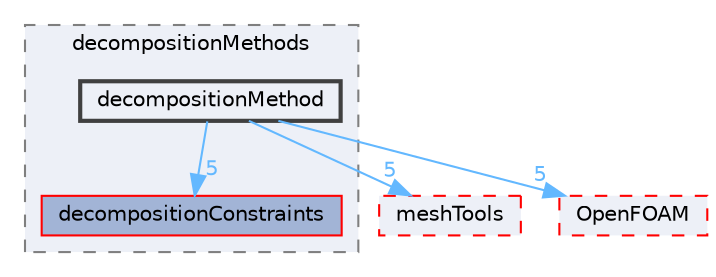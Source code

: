 digraph "src/parallel/decompose/decompositionMethods/decompositionMethod"
{
 // LATEX_PDF_SIZE
  bgcolor="transparent";
  edge [fontname=Helvetica,fontsize=10,labelfontname=Helvetica,labelfontsize=10];
  node [fontname=Helvetica,fontsize=10,shape=box,height=0.2,width=0.4];
  compound=true
  subgraph clusterdir_e3b70d1802e286fd48b60eaae8da0038 {
    graph [ bgcolor="#edf0f7", pencolor="grey50", label="decompositionMethods", fontname=Helvetica,fontsize=10 style="filled,dashed", URL="dir_e3b70d1802e286fd48b60eaae8da0038.html",tooltip=""]
  dir_119c8f1670f0bcaeeb440c813d4d21ad [label="decompositionConstraints", fillcolor="#a2b4d6", color="red", style="filled", URL="dir_119c8f1670f0bcaeeb440c813d4d21ad.html",tooltip=""];
  dir_fac2e9a5f999a64c1614a6b89ef1f3a1 [label="decompositionMethod", fillcolor="#edf0f7", color="grey25", style="filled,bold", URL="dir_fac2e9a5f999a64c1614a6b89ef1f3a1.html",tooltip=""];
  }
  dir_ae30ad0bef50cf391b24c614251bb9fd [label="meshTools", fillcolor="#edf0f7", color="red", style="filled,dashed", URL="dir_ae30ad0bef50cf391b24c614251bb9fd.html",tooltip=""];
  dir_c5473ff19b20e6ec4dfe5c310b3778a8 [label="OpenFOAM", fillcolor="#edf0f7", color="red", style="filled,dashed", URL="dir_c5473ff19b20e6ec4dfe5c310b3778a8.html",tooltip=""];
  dir_fac2e9a5f999a64c1614a6b89ef1f3a1->dir_119c8f1670f0bcaeeb440c813d4d21ad [headlabel="5", labeldistance=1.5 headhref="dir_000833_000832.html" href="dir_000833_000832.html" color="steelblue1" fontcolor="steelblue1"];
  dir_fac2e9a5f999a64c1614a6b89ef1f3a1->dir_ae30ad0bef50cf391b24c614251bb9fd [headlabel="5", labeldistance=1.5 headhref="dir_000833_002382.html" href="dir_000833_002382.html" color="steelblue1" fontcolor="steelblue1"];
  dir_fac2e9a5f999a64c1614a6b89ef1f3a1->dir_c5473ff19b20e6ec4dfe5c310b3778a8 [headlabel="5", labeldistance=1.5 headhref="dir_000833_002695.html" href="dir_000833_002695.html" color="steelblue1" fontcolor="steelblue1"];
}
